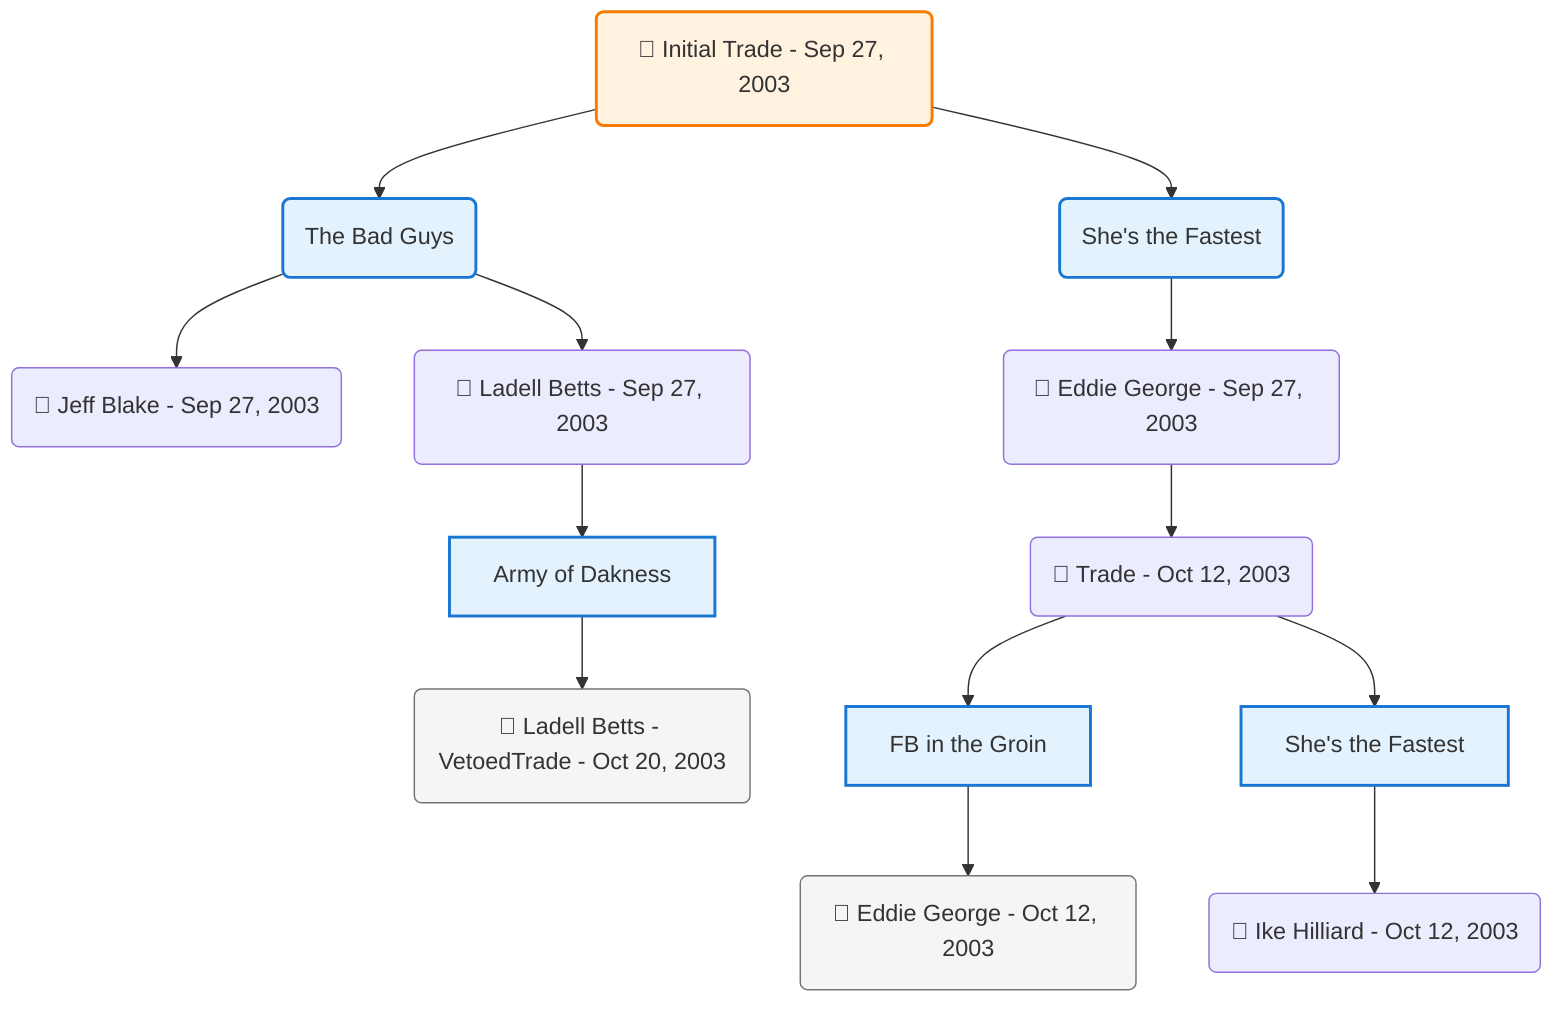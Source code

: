 flowchart TD

    TRADE_MAIN("🔄 Initial Trade - Sep 27, 2003")
    TEAM_1("The Bad Guys")
    TEAM_2("She's the Fastest")
    NODE_5bb02b9d-039d-43dc-abc7-64941014509f("🔄 Jeff Blake - Sep 27, 2003")
    NODE_f133076b-efc6-4bd5-8718-d1d3000c3c7c("🔄 Ladell Betts - Sep 27, 2003")
    TEAM_40f7599b-e68f-4bf4-9553-bf7e10924635_3["Army of Dakness"]
    NODE_c35e6331-3652-465a-9f1e-a1e4c55e3e94("🔹 Ladell Betts - VetoedTrade - Oct 20, 2003")
    NODE_5a8364ee-9f48-4489-ba48-fe95631298d7("🔄 Eddie George - Sep 27, 2003")
    TRADE_cf52398b-4703-4a24-b15d-305dfe255ae8_4("🔄 Trade - Oct 12, 2003")
    TEAM_f483ecf1-cd17-4991-854b-e52dfc957b45_5["FB in the Groin"]
    NODE_6d6f8685-dd0b-418b-923b-6f11e73557f5("🔄 Eddie George - Oct 12, 2003")
    TEAM_4449259f-64af-44fd-9235-1facc0926234_6["She's the Fastest"]
    NODE_b3227163-9118-470d-8a3c-09c2df344f88("🔄 Ike Hilliard - Oct 12, 2003")

    TRADE_MAIN --> TEAM_1
    TRADE_MAIN --> TEAM_2
    TEAM_1 --> NODE_5bb02b9d-039d-43dc-abc7-64941014509f
    TEAM_1 --> NODE_f133076b-efc6-4bd5-8718-d1d3000c3c7c
    NODE_f133076b-efc6-4bd5-8718-d1d3000c3c7c --> TEAM_40f7599b-e68f-4bf4-9553-bf7e10924635_3
    TEAM_40f7599b-e68f-4bf4-9553-bf7e10924635_3 --> NODE_c35e6331-3652-465a-9f1e-a1e4c55e3e94
    TEAM_2 --> NODE_5a8364ee-9f48-4489-ba48-fe95631298d7
    NODE_5a8364ee-9f48-4489-ba48-fe95631298d7 --> TRADE_cf52398b-4703-4a24-b15d-305dfe255ae8_4
    TRADE_cf52398b-4703-4a24-b15d-305dfe255ae8_4 --> TEAM_f483ecf1-cd17-4991-854b-e52dfc957b45_5
    TEAM_f483ecf1-cd17-4991-854b-e52dfc957b45_5 --> NODE_6d6f8685-dd0b-418b-923b-6f11e73557f5
    TRADE_cf52398b-4703-4a24-b15d-305dfe255ae8_4 --> TEAM_4449259f-64af-44fd-9235-1facc0926234_6
    TEAM_4449259f-64af-44fd-9235-1facc0926234_6 --> NODE_b3227163-9118-470d-8a3c-09c2df344f88

    %% Node styling
    classDef teamNode fill:#e3f2fd,stroke:#1976d2,stroke-width:2px
    classDef tradeNode fill:#fff3e0,stroke:#f57c00,stroke-width:2px
    classDef playerNode fill:#f3e5f5,stroke:#7b1fa2,stroke-width:1px
    classDef nonRootPlayerNode fill:#f5f5f5,stroke:#757575,stroke-width:1px
    classDef endNode fill:#ffebee,stroke:#c62828,stroke-width:2px
    classDef waiverNode fill:#e8f5e8,stroke:#388e3c,stroke-width:2px
    classDef championshipNode fill:#fff9c4,stroke:#f57f17,stroke-width:3px

    class TEAM_1,TEAM_2,TEAM_40f7599b-e68f-4bf4-9553-bf7e10924635_3,TEAM_f483ecf1-cd17-4991-854b-e52dfc957b45_5,TEAM_4449259f-64af-44fd-9235-1facc0926234_6 teamNode
    class NODE_c35e6331-3652-465a-9f1e-a1e4c55e3e94,NODE_6d6f8685-dd0b-418b-923b-6f11e73557f5 nonRootPlayerNode
    class TRADE_MAIN tradeNode